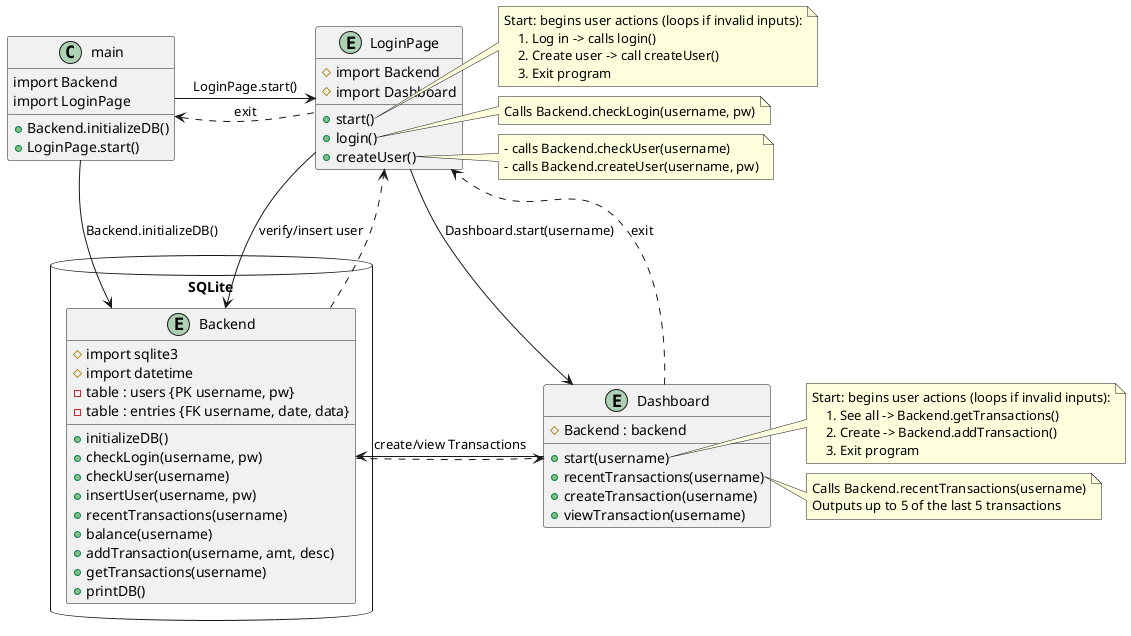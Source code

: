 @startuml Overview

class main {
    import Backend
    import LoginPage
    +Backend.initializeDB()
    +LoginPage.start()
}

entity LoginPage {
    #import Backend
    #import Dashboard
    +start()
    +login()
    +createUser()
}

note right of LoginPage::start
    Start: begins user actions (loops if invalid inputs):
        1. Log in -> calls login()
        2. Create user -> call createUser()
        3. Exit program 
end note

note right of LoginPage::login
    Calls Backend.checkLogin(username, pw)
end note

note right of LoginPage::createUser
    - calls Backend.checkUser(username)
    - calls Backend.createUser(username, pw)
end note

package SQLite <<database>> {  
    entity Backend {
        #import sqlite3
        #import datetime
        -table : users {PK username, pw}
        -table : entries {FK username, date, data}
        +initializeDB()
        +checkLogin(username, pw)
        +checkUser(username)
        +insertUser(username, pw)
        +recentTransactions(username)
        +balance(username)    
        +addTransaction(username, amt, desc)
        +getTransactions(username)
        +printDB()
    }
}

entity Dashboard {
    #Backend : backend
    +start(username)
    +recentTransactions(username)
    +createTransaction(username)
    +viewTransaction(username)
}

note right of Dashboard::start
    Start: begins user actions (loops if invalid inputs):
        1. See all -> Backend.getTransactions()
        2. Create -> Backend.addTransaction()
        3. Exit program 
end note
note right of Dashboard::recentTransactions
    Calls Backend.recentTransactions(username)
    Outputs up to 5 of the last 5 transactions
end note

main -right-> LoginPage : LoginPage.start()
main -down-> Backend : Backend.initializeDB()

LoginPage .left.> main : exit
LoginPage --> Backend : verify/insert user
LoginPage -down-> Dashboard : Dashboard.start(username)

Dashboard ..> LoginPage : exit
Dashboard -left-> Backend : create/view Transactions

Backend ..> LoginPage
Backend .right.> Dashboard 


@enduml
